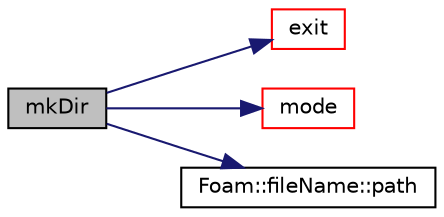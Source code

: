 digraph "mkDir"
{
  bgcolor="transparent";
  edge [fontname="Helvetica",fontsize="10",labelfontname="Helvetica",labelfontsize="10"];
  node [fontname="Helvetica",fontsize="10",shape=record];
  rankdir="LR";
  Node1 [label="mkDir",height=0.2,width=0.4,color="black", fillcolor="grey75", style="filled", fontcolor="black"];
  Node1 -> Node2 [color="midnightblue",fontsize="10",style="solid",fontname="Helvetica"];
  Node2 [label="exit",height=0.2,width=0.4,color="red",URL="$a10974.html#a06ca7250d8e89caf05243ec094843642"];
  Node1 -> Node3 [color="midnightblue",fontsize="10",style="solid",fontname="Helvetica"];
  Node3 [label="mode",height=0.2,width=0.4,color="red",URL="$a10974.html#a7c482c9f0ea60317169ee39f62f670d4",tooltip="Return the file mode. "];
  Node1 -> Node4 [color="midnightblue",fontsize="10",style="solid",fontname="Helvetica"];
  Node4 [label="Foam::fileName::path",height=0.2,width=0.4,color="black",URL="$a00790.html#a64f21303d7e52f52cda7be219af9ef54",tooltip="Return directory path name (part before last /) "];
}
